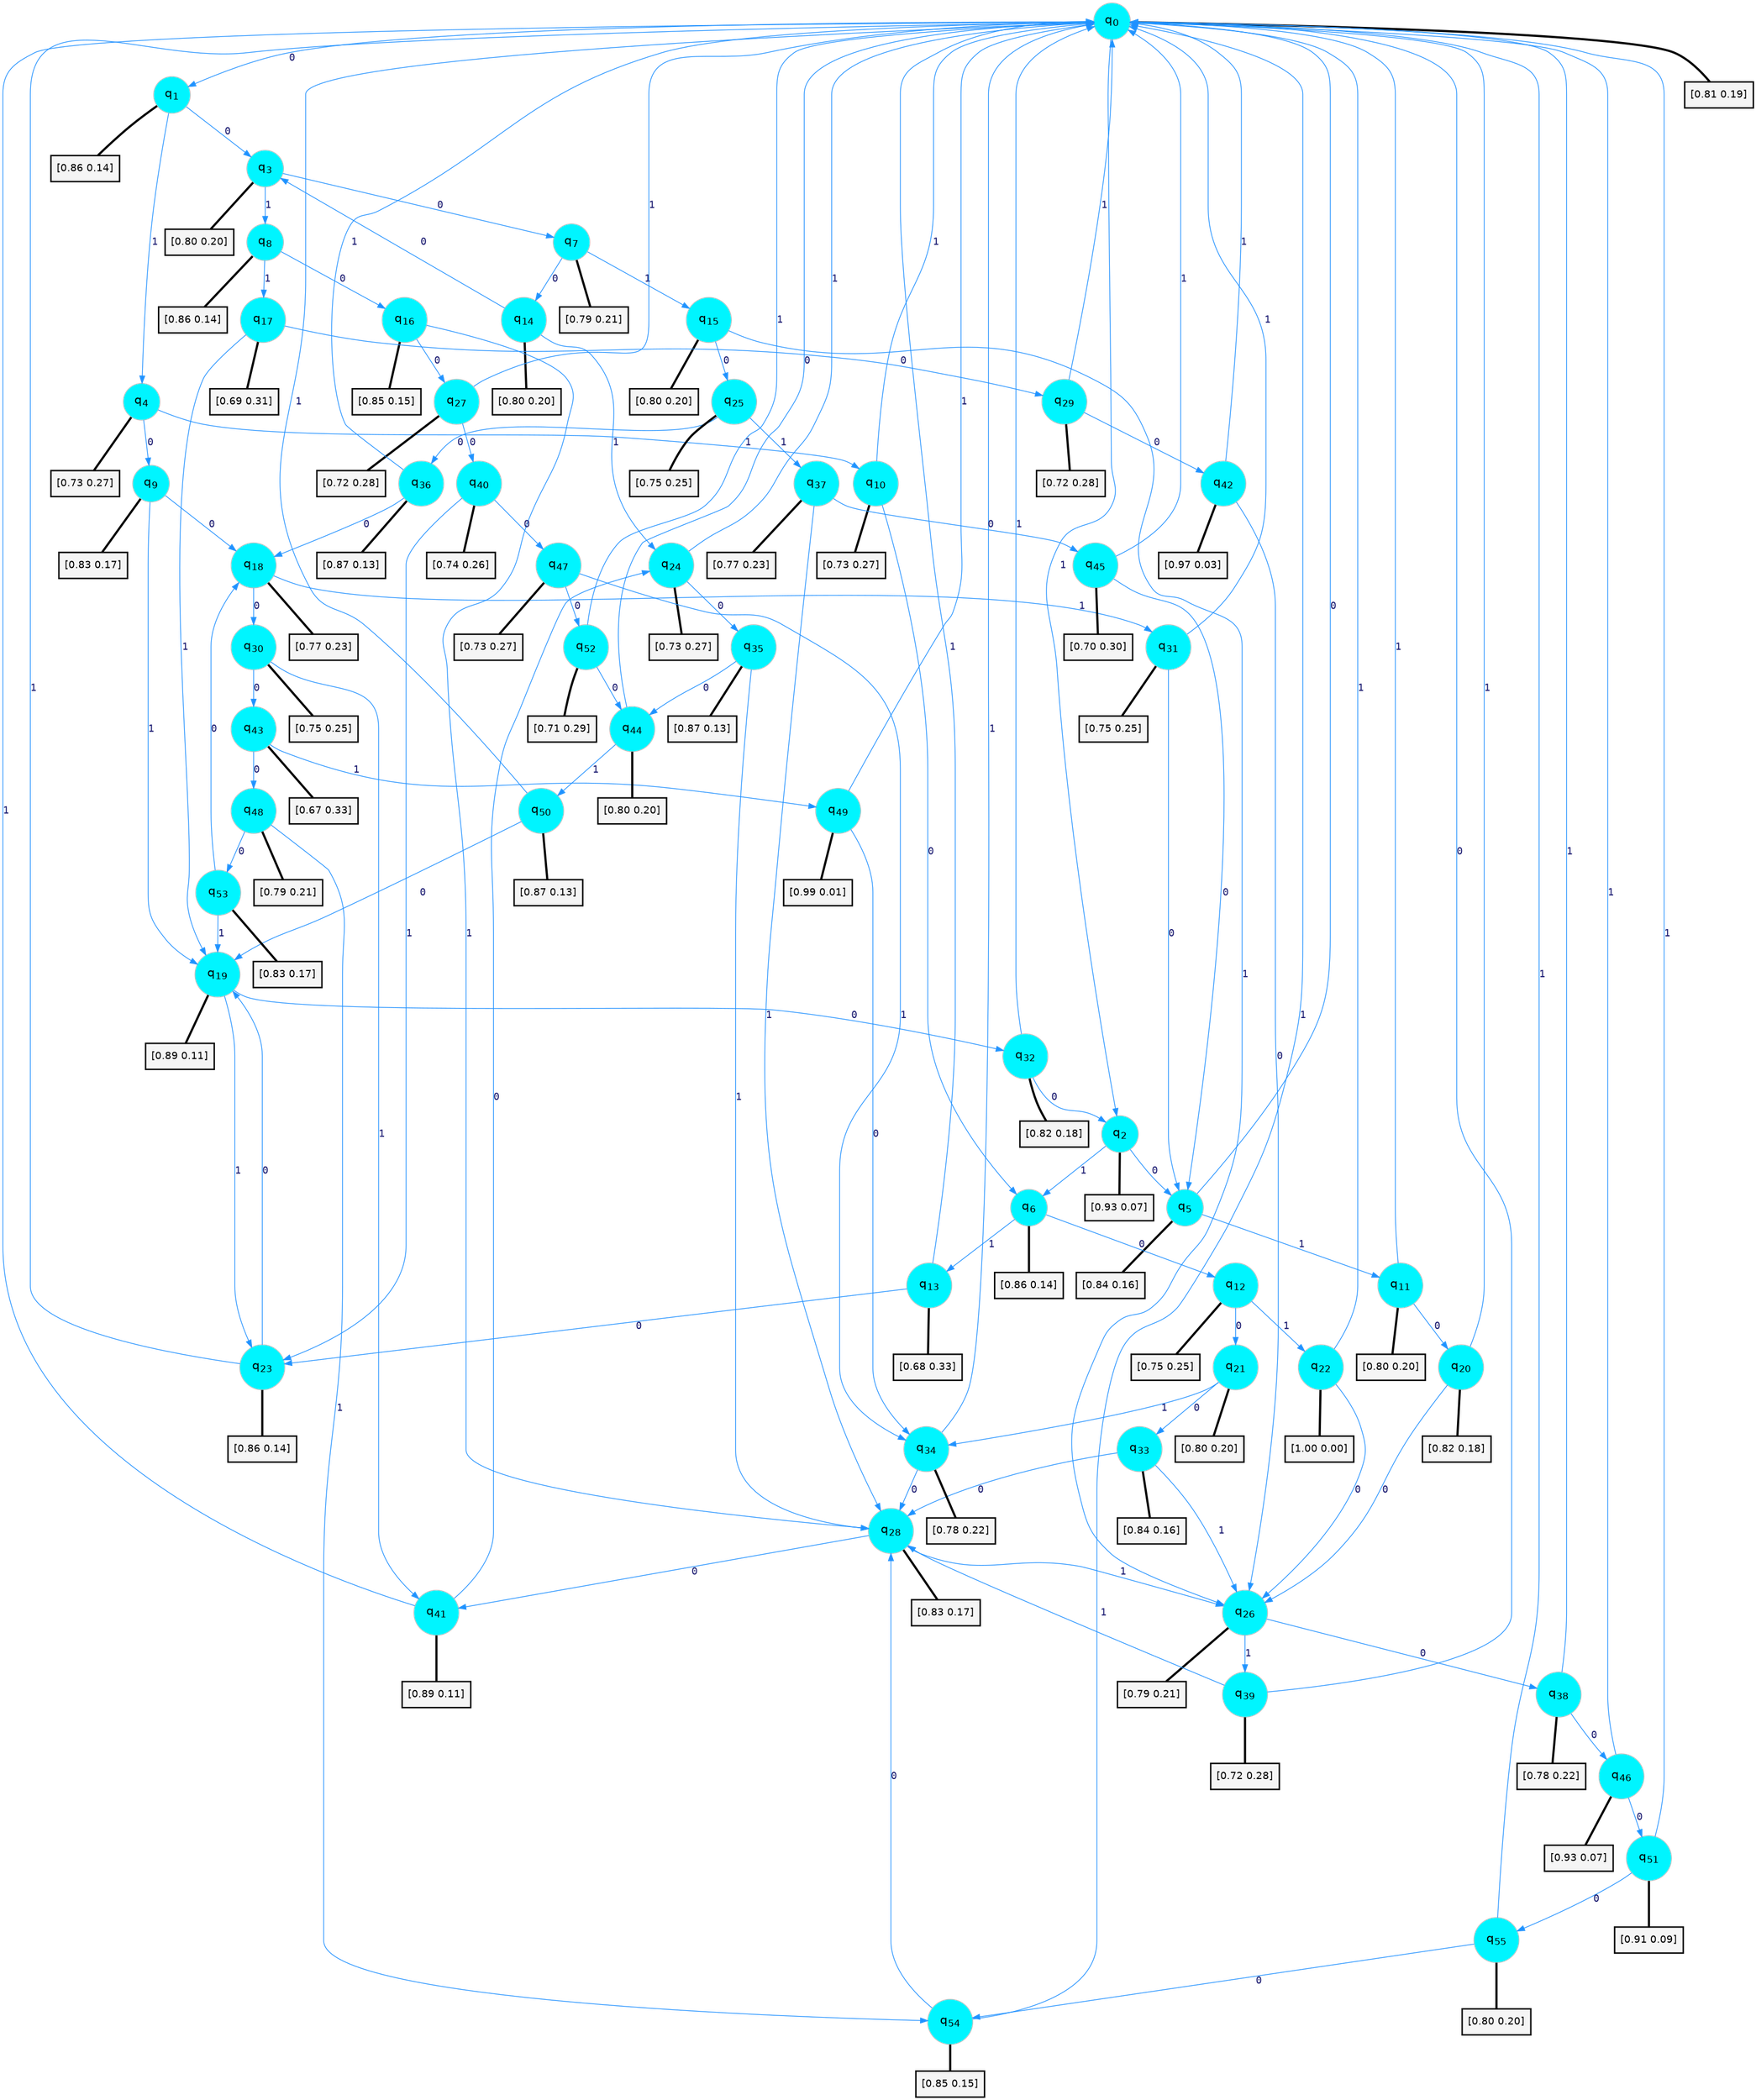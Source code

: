 digraph G {
graph [
bgcolor=transparent, dpi=300, rankdir=TD, size="40,25"];
node [
color=gray, fillcolor=turquoise1, fontcolor=black, fontname=Helvetica, fontsize=16, fontweight=bold, shape=circle, style=filled];
edge [
arrowsize=1, color=dodgerblue1, fontcolor=midnightblue, fontname=courier, fontweight=bold, penwidth=1, style=solid, weight=20];
0[label=<q<SUB>0</SUB>>];
1[label=<q<SUB>1</SUB>>];
2[label=<q<SUB>2</SUB>>];
3[label=<q<SUB>3</SUB>>];
4[label=<q<SUB>4</SUB>>];
5[label=<q<SUB>5</SUB>>];
6[label=<q<SUB>6</SUB>>];
7[label=<q<SUB>7</SUB>>];
8[label=<q<SUB>8</SUB>>];
9[label=<q<SUB>9</SUB>>];
10[label=<q<SUB>10</SUB>>];
11[label=<q<SUB>11</SUB>>];
12[label=<q<SUB>12</SUB>>];
13[label=<q<SUB>13</SUB>>];
14[label=<q<SUB>14</SUB>>];
15[label=<q<SUB>15</SUB>>];
16[label=<q<SUB>16</SUB>>];
17[label=<q<SUB>17</SUB>>];
18[label=<q<SUB>18</SUB>>];
19[label=<q<SUB>19</SUB>>];
20[label=<q<SUB>20</SUB>>];
21[label=<q<SUB>21</SUB>>];
22[label=<q<SUB>22</SUB>>];
23[label=<q<SUB>23</SUB>>];
24[label=<q<SUB>24</SUB>>];
25[label=<q<SUB>25</SUB>>];
26[label=<q<SUB>26</SUB>>];
27[label=<q<SUB>27</SUB>>];
28[label=<q<SUB>28</SUB>>];
29[label=<q<SUB>29</SUB>>];
30[label=<q<SUB>30</SUB>>];
31[label=<q<SUB>31</SUB>>];
32[label=<q<SUB>32</SUB>>];
33[label=<q<SUB>33</SUB>>];
34[label=<q<SUB>34</SUB>>];
35[label=<q<SUB>35</SUB>>];
36[label=<q<SUB>36</SUB>>];
37[label=<q<SUB>37</SUB>>];
38[label=<q<SUB>38</SUB>>];
39[label=<q<SUB>39</SUB>>];
40[label=<q<SUB>40</SUB>>];
41[label=<q<SUB>41</SUB>>];
42[label=<q<SUB>42</SUB>>];
43[label=<q<SUB>43</SUB>>];
44[label=<q<SUB>44</SUB>>];
45[label=<q<SUB>45</SUB>>];
46[label=<q<SUB>46</SUB>>];
47[label=<q<SUB>47</SUB>>];
48[label=<q<SUB>48</SUB>>];
49[label=<q<SUB>49</SUB>>];
50[label=<q<SUB>50</SUB>>];
51[label=<q<SUB>51</SUB>>];
52[label=<q<SUB>52</SUB>>];
53[label=<q<SUB>53</SUB>>];
54[label=<q<SUB>54</SUB>>];
55[label=<q<SUB>55</SUB>>];
56[label="[0.81 0.19]", shape=box,fontcolor=black, fontname=Helvetica, fontsize=14, penwidth=2, fillcolor=whitesmoke,color=black];
57[label="[0.86 0.14]", shape=box,fontcolor=black, fontname=Helvetica, fontsize=14, penwidth=2, fillcolor=whitesmoke,color=black];
58[label="[0.93 0.07]", shape=box,fontcolor=black, fontname=Helvetica, fontsize=14, penwidth=2, fillcolor=whitesmoke,color=black];
59[label="[0.80 0.20]", shape=box,fontcolor=black, fontname=Helvetica, fontsize=14, penwidth=2, fillcolor=whitesmoke,color=black];
60[label="[0.73 0.27]", shape=box,fontcolor=black, fontname=Helvetica, fontsize=14, penwidth=2, fillcolor=whitesmoke,color=black];
61[label="[0.84 0.16]", shape=box,fontcolor=black, fontname=Helvetica, fontsize=14, penwidth=2, fillcolor=whitesmoke,color=black];
62[label="[0.86 0.14]", shape=box,fontcolor=black, fontname=Helvetica, fontsize=14, penwidth=2, fillcolor=whitesmoke,color=black];
63[label="[0.79 0.21]", shape=box,fontcolor=black, fontname=Helvetica, fontsize=14, penwidth=2, fillcolor=whitesmoke,color=black];
64[label="[0.86 0.14]", shape=box,fontcolor=black, fontname=Helvetica, fontsize=14, penwidth=2, fillcolor=whitesmoke,color=black];
65[label="[0.83 0.17]", shape=box,fontcolor=black, fontname=Helvetica, fontsize=14, penwidth=2, fillcolor=whitesmoke,color=black];
66[label="[0.73 0.27]", shape=box,fontcolor=black, fontname=Helvetica, fontsize=14, penwidth=2, fillcolor=whitesmoke,color=black];
67[label="[0.80 0.20]", shape=box,fontcolor=black, fontname=Helvetica, fontsize=14, penwidth=2, fillcolor=whitesmoke,color=black];
68[label="[0.75 0.25]", shape=box,fontcolor=black, fontname=Helvetica, fontsize=14, penwidth=2, fillcolor=whitesmoke,color=black];
69[label="[0.68 0.33]", shape=box,fontcolor=black, fontname=Helvetica, fontsize=14, penwidth=2, fillcolor=whitesmoke,color=black];
70[label="[0.80 0.20]", shape=box,fontcolor=black, fontname=Helvetica, fontsize=14, penwidth=2, fillcolor=whitesmoke,color=black];
71[label="[0.80 0.20]", shape=box,fontcolor=black, fontname=Helvetica, fontsize=14, penwidth=2, fillcolor=whitesmoke,color=black];
72[label="[0.85 0.15]", shape=box,fontcolor=black, fontname=Helvetica, fontsize=14, penwidth=2, fillcolor=whitesmoke,color=black];
73[label="[0.69 0.31]", shape=box,fontcolor=black, fontname=Helvetica, fontsize=14, penwidth=2, fillcolor=whitesmoke,color=black];
74[label="[0.77 0.23]", shape=box,fontcolor=black, fontname=Helvetica, fontsize=14, penwidth=2, fillcolor=whitesmoke,color=black];
75[label="[0.89 0.11]", shape=box,fontcolor=black, fontname=Helvetica, fontsize=14, penwidth=2, fillcolor=whitesmoke,color=black];
76[label="[0.82 0.18]", shape=box,fontcolor=black, fontname=Helvetica, fontsize=14, penwidth=2, fillcolor=whitesmoke,color=black];
77[label="[0.80 0.20]", shape=box,fontcolor=black, fontname=Helvetica, fontsize=14, penwidth=2, fillcolor=whitesmoke,color=black];
78[label="[1.00 0.00]", shape=box,fontcolor=black, fontname=Helvetica, fontsize=14, penwidth=2, fillcolor=whitesmoke,color=black];
79[label="[0.86 0.14]", shape=box,fontcolor=black, fontname=Helvetica, fontsize=14, penwidth=2, fillcolor=whitesmoke,color=black];
80[label="[0.73 0.27]", shape=box,fontcolor=black, fontname=Helvetica, fontsize=14, penwidth=2, fillcolor=whitesmoke,color=black];
81[label="[0.75 0.25]", shape=box,fontcolor=black, fontname=Helvetica, fontsize=14, penwidth=2, fillcolor=whitesmoke,color=black];
82[label="[0.79 0.21]", shape=box,fontcolor=black, fontname=Helvetica, fontsize=14, penwidth=2, fillcolor=whitesmoke,color=black];
83[label="[0.72 0.28]", shape=box,fontcolor=black, fontname=Helvetica, fontsize=14, penwidth=2, fillcolor=whitesmoke,color=black];
84[label="[0.83 0.17]", shape=box,fontcolor=black, fontname=Helvetica, fontsize=14, penwidth=2, fillcolor=whitesmoke,color=black];
85[label="[0.72 0.28]", shape=box,fontcolor=black, fontname=Helvetica, fontsize=14, penwidth=2, fillcolor=whitesmoke,color=black];
86[label="[0.75 0.25]", shape=box,fontcolor=black, fontname=Helvetica, fontsize=14, penwidth=2, fillcolor=whitesmoke,color=black];
87[label="[0.75 0.25]", shape=box,fontcolor=black, fontname=Helvetica, fontsize=14, penwidth=2, fillcolor=whitesmoke,color=black];
88[label="[0.82 0.18]", shape=box,fontcolor=black, fontname=Helvetica, fontsize=14, penwidth=2, fillcolor=whitesmoke,color=black];
89[label="[0.84 0.16]", shape=box,fontcolor=black, fontname=Helvetica, fontsize=14, penwidth=2, fillcolor=whitesmoke,color=black];
90[label="[0.78 0.22]", shape=box,fontcolor=black, fontname=Helvetica, fontsize=14, penwidth=2, fillcolor=whitesmoke,color=black];
91[label="[0.87 0.13]", shape=box,fontcolor=black, fontname=Helvetica, fontsize=14, penwidth=2, fillcolor=whitesmoke,color=black];
92[label="[0.87 0.13]", shape=box,fontcolor=black, fontname=Helvetica, fontsize=14, penwidth=2, fillcolor=whitesmoke,color=black];
93[label="[0.77 0.23]", shape=box,fontcolor=black, fontname=Helvetica, fontsize=14, penwidth=2, fillcolor=whitesmoke,color=black];
94[label="[0.78 0.22]", shape=box,fontcolor=black, fontname=Helvetica, fontsize=14, penwidth=2, fillcolor=whitesmoke,color=black];
95[label="[0.72 0.28]", shape=box,fontcolor=black, fontname=Helvetica, fontsize=14, penwidth=2, fillcolor=whitesmoke,color=black];
96[label="[0.74 0.26]", shape=box,fontcolor=black, fontname=Helvetica, fontsize=14, penwidth=2, fillcolor=whitesmoke,color=black];
97[label="[0.89 0.11]", shape=box,fontcolor=black, fontname=Helvetica, fontsize=14, penwidth=2, fillcolor=whitesmoke,color=black];
98[label="[0.97 0.03]", shape=box,fontcolor=black, fontname=Helvetica, fontsize=14, penwidth=2, fillcolor=whitesmoke,color=black];
99[label="[0.67 0.33]", shape=box,fontcolor=black, fontname=Helvetica, fontsize=14, penwidth=2, fillcolor=whitesmoke,color=black];
100[label="[0.80 0.20]", shape=box,fontcolor=black, fontname=Helvetica, fontsize=14, penwidth=2, fillcolor=whitesmoke,color=black];
101[label="[0.70 0.30]", shape=box,fontcolor=black, fontname=Helvetica, fontsize=14, penwidth=2, fillcolor=whitesmoke,color=black];
102[label="[0.93 0.07]", shape=box,fontcolor=black, fontname=Helvetica, fontsize=14, penwidth=2, fillcolor=whitesmoke,color=black];
103[label="[0.73 0.27]", shape=box,fontcolor=black, fontname=Helvetica, fontsize=14, penwidth=2, fillcolor=whitesmoke,color=black];
104[label="[0.79 0.21]", shape=box,fontcolor=black, fontname=Helvetica, fontsize=14, penwidth=2, fillcolor=whitesmoke,color=black];
105[label="[0.99 0.01]", shape=box,fontcolor=black, fontname=Helvetica, fontsize=14, penwidth=2, fillcolor=whitesmoke,color=black];
106[label="[0.87 0.13]", shape=box,fontcolor=black, fontname=Helvetica, fontsize=14, penwidth=2, fillcolor=whitesmoke,color=black];
107[label="[0.91 0.09]", shape=box,fontcolor=black, fontname=Helvetica, fontsize=14, penwidth=2, fillcolor=whitesmoke,color=black];
108[label="[0.71 0.29]", shape=box,fontcolor=black, fontname=Helvetica, fontsize=14, penwidth=2, fillcolor=whitesmoke,color=black];
109[label="[0.83 0.17]", shape=box,fontcolor=black, fontname=Helvetica, fontsize=14, penwidth=2, fillcolor=whitesmoke,color=black];
110[label="[0.85 0.15]", shape=box,fontcolor=black, fontname=Helvetica, fontsize=14, penwidth=2, fillcolor=whitesmoke,color=black];
111[label="[0.80 0.20]", shape=box,fontcolor=black, fontname=Helvetica, fontsize=14, penwidth=2, fillcolor=whitesmoke,color=black];
0->1 [label=0];
0->2 [label=1];
0->56 [arrowhead=none, penwidth=3,color=black];
1->3 [label=0];
1->4 [label=1];
1->57 [arrowhead=none, penwidth=3,color=black];
2->5 [label=0];
2->6 [label=1];
2->58 [arrowhead=none, penwidth=3,color=black];
3->7 [label=0];
3->8 [label=1];
3->59 [arrowhead=none, penwidth=3,color=black];
4->9 [label=0];
4->10 [label=1];
4->60 [arrowhead=none, penwidth=3,color=black];
5->0 [label=0];
5->11 [label=1];
5->61 [arrowhead=none, penwidth=3,color=black];
6->12 [label=0];
6->13 [label=1];
6->62 [arrowhead=none, penwidth=3,color=black];
7->14 [label=0];
7->15 [label=1];
7->63 [arrowhead=none, penwidth=3,color=black];
8->16 [label=0];
8->17 [label=1];
8->64 [arrowhead=none, penwidth=3,color=black];
9->18 [label=0];
9->19 [label=1];
9->65 [arrowhead=none, penwidth=3,color=black];
10->6 [label=0];
10->0 [label=1];
10->66 [arrowhead=none, penwidth=3,color=black];
11->20 [label=0];
11->0 [label=1];
11->67 [arrowhead=none, penwidth=3,color=black];
12->21 [label=0];
12->22 [label=1];
12->68 [arrowhead=none, penwidth=3,color=black];
13->23 [label=0];
13->0 [label=1];
13->69 [arrowhead=none, penwidth=3,color=black];
14->3 [label=0];
14->24 [label=1];
14->70 [arrowhead=none, penwidth=3,color=black];
15->25 [label=0];
15->26 [label=1];
15->71 [arrowhead=none, penwidth=3,color=black];
16->27 [label=0];
16->28 [label=1];
16->72 [arrowhead=none, penwidth=3,color=black];
17->29 [label=0];
17->19 [label=1];
17->73 [arrowhead=none, penwidth=3,color=black];
18->30 [label=0];
18->31 [label=1];
18->74 [arrowhead=none, penwidth=3,color=black];
19->32 [label=0];
19->23 [label=1];
19->75 [arrowhead=none, penwidth=3,color=black];
20->26 [label=0];
20->0 [label=1];
20->76 [arrowhead=none, penwidth=3,color=black];
21->33 [label=0];
21->34 [label=1];
21->77 [arrowhead=none, penwidth=3,color=black];
22->26 [label=0];
22->0 [label=1];
22->78 [arrowhead=none, penwidth=3,color=black];
23->19 [label=0];
23->0 [label=1];
23->79 [arrowhead=none, penwidth=3,color=black];
24->35 [label=0];
24->0 [label=1];
24->80 [arrowhead=none, penwidth=3,color=black];
25->36 [label=0];
25->37 [label=1];
25->81 [arrowhead=none, penwidth=3,color=black];
26->38 [label=0];
26->39 [label=1];
26->82 [arrowhead=none, penwidth=3,color=black];
27->40 [label=0];
27->0 [label=1];
27->83 [arrowhead=none, penwidth=3,color=black];
28->41 [label=0];
28->26 [label=1];
28->84 [arrowhead=none, penwidth=3,color=black];
29->42 [label=0];
29->0 [label=1];
29->85 [arrowhead=none, penwidth=3,color=black];
30->43 [label=0];
30->41 [label=1];
30->86 [arrowhead=none, penwidth=3,color=black];
31->5 [label=0];
31->0 [label=1];
31->87 [arrowhead=none, penwidth=3,color=black];
32->2 [label=0];
32->0 [label=1];
32->88 [arrowhead=none, penwidth=3,color=black];
33->28 [label=0];
33->26 [label=1];
33->89 [arrowhead=none, penwidth=3,color=black];
34->28 [label=0];
34->0 [label=1];
34->90 [arrowhead=none, penwidth=3,color=black];
35->44 [label=0];
35->28 [label=1];
35->91 [arrowhead=none, penwidth=3,color=black];
36->18 [label=0];
36->0 [label=1];
36->92 [arrowhead=none, penwidth=3,color=black];
37->45 [label=0];
37->28 [label=1];
37->93 [arrowhead=none, penwidth=3,color=black];
38->46 [label=0];
38->0 [label=1];
38->94 [arrowhead=none, penwidth=3,color=black];
39->0 [label=0];
39->28 [label=1];
39->95 [arrowhead=none, penwidth=3,color=black];
40->47 [label=0];
40->23 [label=1];
40->96 [arrowhead=none, penwidth=3,color=black];
41->24 [label=0];
41->0 [label=1];
41->97 [arrowhead=none, penwidth=3,color=black];
42->26 [label=0];
42->0 [label=1];
42->98 [arrowhead=none, penwidth=3,color=black];
43->48 [label=0];
43->49 [label=1];
43->99 [arrowhead=none, penwidth=3,color=black];
44->0 [label=0];
44->50 [label=1];
44->100 [arrowhead=none, penwidth=3,color=black];
45->5 [label=0];
45->0 [label=1];
45->101 [arrowhead=none, penwidth=3,color=black];
46->51 [label=0];
46->0 [label=1];
46->102 [arrowhead=none, penwidth=3,color=black];
47->52 [label=0];
47->34 [label=1];
47->103 [arrowhead=none, penwidth=3,color=black];
48->53 [label=0];
48->54 [label=1];
48->104 [arrowhead=none, penwidth=3,color=black];
49->34 [label=0];
49->0 [label=1];
49->105 [arrowhead=none, penwidth=3,color=black];
50->19 [label=0];
50->0 [label=1];
50->106 [arrowhead=none, penwidth=3,color=black];
51->55 [label=0];
51->0 [label=1];
51->107 [arrowhead=none, penwidth=3,color=black];
52->44 [label=0];
52->0 [label=1];
52->108 [arrowhead=none, penwidth=3,color=black];
53->18 [label=0];
53->19 [label=1];
53->109 [arrowhead=none, penwidth=3,color=black];
54->28 [label=0];
54->0 [label=1];
54->110 [arrowhead=none, penwidth=3,color=black];
55->54 [label=0];
55->0 [label=1];
55->111 [arrowhead=none, penwidth=3,color=black];
}
